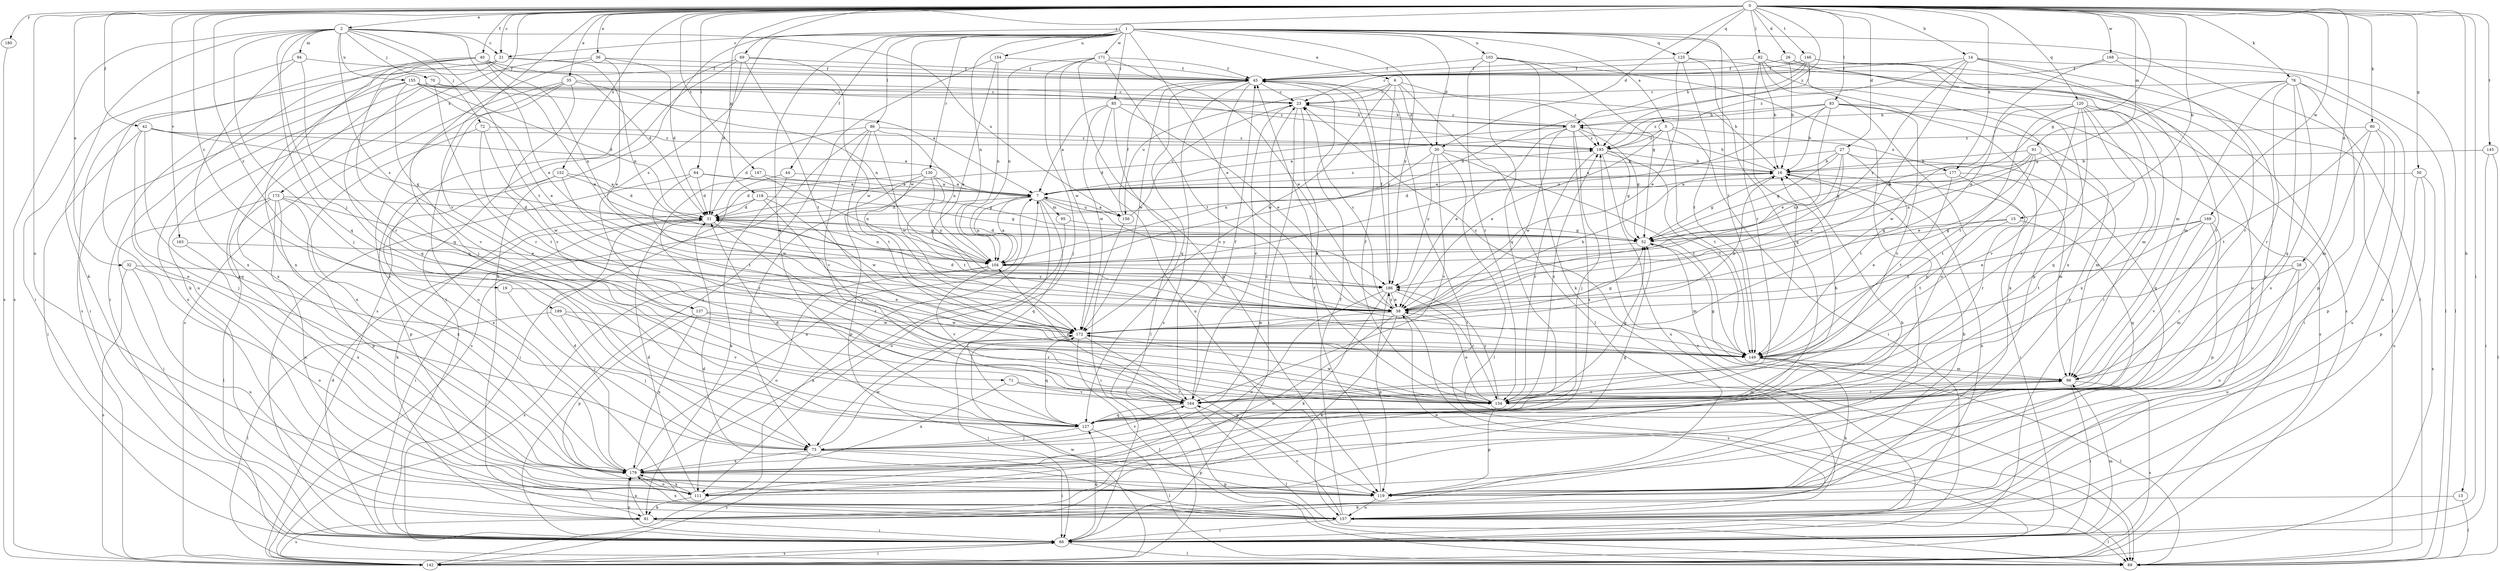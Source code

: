 strict digraph  {
0;
1;
2;
5;
6;
7;
13;
14;
15;
16;
19;
21;
23;
26;
27;
28;
30;
31;
32;
35;
36;
38;
40;
42;
44;
45;
50;
52;
59;
64;
66;
69;
70;
71;
72;
73;
76;
80;
81;
82;
83;
85;
86;
89;
91;
94;
95;
96;
103;
104;
111;
118;
119;
120;
125;
127;
130;
134;
137;
142;
145;
146;
147;
149;
152;
154;
155;
156;
157;
163;
164;
168;
169;
171;
172;
173;
177;
179;
180;
186;
189;
193;
0 -> 2  [label=a];
0 -> 13  [label=b];
0 -> 14  [label=b];
0 -> 15  [label=b];
0 -> 19  [label=c];
0 -> 21  [label=c];
0 -> 26  [label=d];
0 -> 27  [label=d];
0 -> 28  [label=d];
0 -> 30  [label=d];
0 -> 32  [label=e];
0 -> 35  [label=e];
0 -> 36  [label=e];
0 -> 40  [label=f];
0 -> 42  [label=f];
0 -> 50  [label=g];
0 -> 52  [label=g];
0 -> 64  [label=i];
0 -> 66  [label=i];
0 -> 69  [label=j];
0 -> 76  [label=k];
0 -> 80  [label=k];
0 -> 82  [label=l];
0 -> 83  [label=l];
0 -> 91  [label=m];
0 -> 111  [label=o];
0 -> 118  [label=p];
0 -> 120  [label=q];
0 -> 125  [label=q];
0 -> 145  [label=t];
0 -> 146  [label=t];
0 -> 147  [label=t];
0 -> 152  [label=u];
0 -> 163  [label=v];
0 -> 164  [label=v];
0 -> 168  [label=w];
0 -> 169  [label=w];
0 -> 173  [label=x];
0 -> 177  [label=x];
0 -> 180  [label=y];
0 -> 189  [label=z];
0 -> 193  [label=z];
1 -> 5  [label=a];
1 -> 6  [label=a];
1 -> 21  [label=c];
1 -> 30  [label=d];
1 -> 38  [label=e];
1 -> 44  [label=f];
1 -> 81  [label=k];
1 -> 85  [label=l];
1 -> 86  [label=l];
1 -> 89  [label=l];
1 -> 103  [label=n];
1 -> 104  [label=n];
1 -> 125  [label=q];
1 -> 127  [label=q];
1 -> 130  [label=r];
1 -> 134  [label=r];
1 -> 137  [label=s];
1 -> 149  [label=t];
1 -> 154  [label=u];
1 -> 171  [label=w];
1 -> 172  [label=w];
1 -> 186  [label=y];
2 -> 21  [label=c];
2 -> 38  [label=e];
2 -> 70  [label=j];
2 -> 71  [label=j];
2 -> 72  [label=j];
2 -> 73  [label=j];
2 -> 81  [label=k];
2 -> 94  [label=m];
2 -> 127  [label=q];
2 -> 137  [label=s];
2 -> 142  [label=s];
2 -> 149  [label=t];
2 -> 155  [label=u];
2 -> 156  [label=u];
5 -> 7  [label=a];
5 -> 38  [label=e];
5 -> 66  [label=i];
5 -> 149  [label=t];
5 -> 177  [label=x];
5 -> 193  [label=z];
6 -> 23  [label=c];
6 -> 30  [label=d];
6 -> 89  [label=l];
6 -> 156  [label=u];
6 -> 172  [label=w];
6 -> 186  [label=y];
6 -> 193  [label=z];
7 -> 31  [label=d];
7 -> 95  [label=m];
7 -> 104  [label=n];
7 -> 111  [label=o];
7 -> 127  [label=q];
7 -> 156  [label=u];
7 -> 186  [label=y];
7 -> 193  [label=z];
13 -> 81  [label=k];
13 -> 89  [label=l];
14 -> 38  [label=e];
14 -> 45  [label=f];
14 -> 89  [label=l];
14 -> 119  [label=p];
14 -> 134  [label=r];
14 -> 186  [label=y];
14 -> 193  [label=z];
15 -> 38  [label=e];
15 -> 52  [label=g];
15 -> 127  [label=q];
15 -> 149  [label=t];
16 -> 7  [label=a];
16 -> 31  [label=d];
16 -> 52  [label=g];
16 -> 59  [label=h];
16 -> 66  [label=i];
16 -> 157  [label=u];
19 -> 38  [label=e];
19 -> 73  [label=j];
21 -> 45  [label=f];
21 -> 66  [label=i];
21 -> 104  [label=n];
21 -> 119  [label=p];
21 -> 142  [label=s];
23 -> 59  [label=h];
23 -> 66  [label=i];
23 -> 134  [label=r];
23 -> 164  [label=v];
26 -> 16  [label=b];
26 -> 45  [label=f];
26 -> 157  [label=u];
26 -> 179  [label=x];
27 -> 7  [label=a];
27 -> 16  [label=b];
27 -> 38  [label=e];
27 -> 52  [label=g];
27 -> 104  [label=n];
27 -> 127  [label=q];
27 -> 149  [label=t];
28 -> 96  [label=m];
28 -> 111  [label=o];
28 -> 157  [label=u];
28 -> 186  [label=y];
30 -> 16  [label=b];
30 -> 89  [label=l];
30 -> 104  [label=n];
30 -> 149  [label=t];
30 -> 164  [label=v];
30 -> 186  [label=y];
31 -> 52  [label=g];
31 -> 66  [label=i];
31 -> 104  [label=n];
31 -> 134  [label=r];
32 -> 111  [label=o];
32 -> 142  [label=s];
32 -> 157  [label=u];
32 -> 186  [label=y];
35 -> 23  [label=c];
35 -> 104  [label=n];
35 -> 142  [label=s];
35 -> 157  [label=u];
35 -> 164  [label=v];
35 -> 179  [label=x];
36 -> 31  [label=d];
36 -> 38  [label=e];
36 -> 45  [label=f];
36 -> 73  [label=j];
36 -> 81  [label=k];
38 -> 16  [label=b];
38 -> 23  [label=c];
38 -> 31  [label=d];
38 -> 81  [label=k];
38 -> 111  [label=o];
38 -> 142  [label=s];
38 -> 172  [label=w];
38 -> 186  [label=y];
40 -> 31  [label=d];
40 -> 38  [label=e];
40 -> 45  [label=f];
40 -> 104  [label=n];
40 -> 111  [label=o];
40 -> 127  [label=q];
40 -> 157  [label=u];
40 -> 179  [label=x];
42 -> 7  [label=a];
42 -> 52  [label=g];
42 -> 66  [label=i];
42 -> 73  [label=j];
42 -> 127  [label=q];
42 -> 193  [label=z];
44 -> 7  [label=a];
44 -> 66  [label=i];
44 -> 81  [label=k];
45 -> 23  [label=c];
45 -> 89  [label=l];
45 -> 127  [label=q];
45 -> 142  [label=s];
45 -> 164  [label=v];
45 -> 172  [label=w];
50 -> 7  [label=a];
50 -> 119  [label=p];
50 -> 142  [label=s];
50 -> 157  [label=u];
52 -> 31  [label=d];
52 -> 96  [label=m];
52 -> 104  [label=n];
59 -> 23  [label=c];
59 -> 31  [label=d];
59 -> 38  [label=e];
59 -> 52  [label=g];
59 -> 73  [label=j];
59 -> 172  [label=w];
59 -> 179  [label=x];
59 -> 193  [label=z];
64 -> 7  [label=a];
64 -> 31  [label=d];
64 -> 52  [label=g];
64 -> 66  [label=i];
64 -> 172  [label=w];
66 -> 31  [label=d];
66 -> 89  [label=l];
66 -> 96  [label=m];
66 -> 127  [label=q];
66 -> 142  [label=s];
66 -> 179  [label=x];
66 -> 193  [label=z];
69 -> 31  [label=d];
69 -> 45  [label=f];
69 -> 66  [label=i];
69 -> 142  [label=s];
69 -> 149  [label=t];
69 -> 172  [label=w];
70 -> 16  [label=b];
70 -> 23  [label=c];
70 -> 127  [label=q];
70 -> 134  [label=r];
70 -> 157  [label=u];
71 -> 134  [label=r];
71 -> 164  [label=v];
71 -> 179  [label=x];
72 -> 149  [label=t];
72 -> 172  [label=w];
72 -> 179  [label=x];
72 -> 193  [label=z];
73 -> 23  [label=c];
73 -> 66  [label=i];
73 -> 119  [label=p];
73 -> 142  [label=s];
73 -> 164  [label=v];
73 -> 172  [label=w];
73 -> 179  [label=x];
76 -> 23  [label=c];
76 -> 52  [label=g];
76 -> 96  [label=m];
76 -> 111  [label=o];
76 -> 119  [label=p];
76 -> 127  [label=q];
76 -> 134  [label=r];
76 -> 157  [label=u];
80 -> 96  [label=m];
80 -> 119  [label=p];
80 -> 149  [label=t];
80 -> 157  [label=u];
80 -> 193  [label=z];
81 -> 66  [label=i];
81 -> 142  [label=s];
81 -> 179  [label=x];
82 -> 16  [label=b];
82 -> 45  [label=f];
82 -> 66  [label=i];
82 -> 81  [label=k];
82 -> 111  [label=o];
82 -> 119  [label=p];
82 -> 149  [label=t];
83 -> 16  [label=b];
83 -> 38  [label=e];
83 -> 59  [label=h];
83 -> 104  [label=n];
83 -> 119  [label=p];
83 -> 142  [label=s];
83 -> 164  [label=v];
83 -> 193  [label=z];
85 -> 7  [label=a];
85 -> 38  [label=e];
85 -> 59  [label=h];
85 -> 89  [label=l];
85 -> 157  [label=u];
85 -> 172  [label=w];
86 -> 31  [label=d];
86 -> 104  [label=n];
86 -> 142  [label=s];
86 -> 149  [label=t];
86 -> 164  [label=v];
86 -> 172  [label=w];
86 -> 193  [label=z];
91 -> 16  [label=b];
91 -> 38  [label=e];
91 -> 52  [label=g];
91 -> 96  [label=m];
91 -> 104  [label=n];
91 -> 149  [label=t];
94 -> 45  [label=f];
94 -> 66  [label=i];
94 -> 134  [label=r];
94 -> 179  [label=x];
95 -> 52  [label=g];
95 -> 179  [label=x];
96 -> 52  [label=g];
96 -> 66  [label=i];
96 -> 134  [label=r];
96 -> 142  [label=s];
96 -> 164  [label=v];
103 -> 45  [label=f];
103 -> 52  [label=g];
103 -> 81  [label=k];
103 -> 119  [label=p];
103 -> 127  [label=q];
103 -> 134  [label=r];
104 -> 7  [label=a];
104 -> 111  [label=o];
104 -> 142  [label=s];
104 -> 164  [label=v];
104 -> 186  [label=y];
111 -> 31  [label=d];
111 -> 81  [label=k];
111 -> 179  [label=x];
118 -> 31  [label=d];
118 -> 52  [label=g];
118 -> 81  [label=k];
118 -> 134  [label=r];
118 -> 172  [label=w];
119 -> 16  [label=b];
119 -> 45  [label=f];
119 -> 157  [label=u];
120 -> 59  [label=h];
120 -> 66  [label=i];
120 -> 96  [label=m];
120 -> 127  [label=q];
120 -> 134  [label=r];
120 -> 149  [label=t];
120 -> 164  [label=v];
120 -> 172  [label=w];
120 -> 179  [label=x];
125 -> 38  [label=e];
125 -> 45  [label=f];
125 -> 89  [label=l];
125 -> 127  [label=q];
125 -> 149  [label=t];
127 -> 31  [label=d];
127 -> 73  [label=j];
127 -> 89  [label=l];
130 -> 7  [label=a];
130 -> 31  [label=d];
130 -> 73  [label=j];
130 -> 119  [label=p];
130 -> 149  [label=t];
130 -> 186  [label=y];
134 -> 16  [label=b];
134 -> 38  [label=e];
134 -> 45  [label=f];
134 -> 52  [label=g];
134 -> 119  [label=p];
134 -> 172  [label=w];
134 -> 186  [label=y];
134 -> 193  [label=z];
137 -> 119  [label=p];
137 -> 134  [label=r];
137 -> 172  [label=w];
137 -> 179  [label=x];
142 -> 7  [label=a];
142 -> 66  [label=i];
142 -> 172  [label=w];
145 -> 16  [label=b];
145 -> 66  [label=i];
145 -> 89  [label=l];
146 -> 23  [label=c];
146 -> 45  [label=f];
146 -> 59  [label=h];
146 -> 96  [label=m];
146 -> 104  [label=n];
146 -> 142  [label=s];
147 -> 7  [label=a];
147 -> 104  [label=n];
147 -> 134  [label=r];
149 -> 23  [label=c];
149 -> 81  [label=k];
149 -> 89  [label=l];
149 -> 96  [label=m];
152 -> 7  [label=a];
152 -> 31  [label=d];
152 -> 119  [label=p];
152 -> 149  [label=t];
152 -> 179  [label=x];
154 -> 38  [label=e];
154 -> 45  [label=f];
154 -> 66  [label=i];
154 -> 104  [label=n];
155 -> 7  [label=a];
155 -> 23  [label=c];
155 -> 31  [label=d];
155 -> 38  [label=e];
155 -> 66  [label=i];
155 -> 164  [label=v];
155 -> 179  [label=x];
155 -> 193  [label=z];
156 -> 7  [label=a];
156 -> 23  [label=c];
156 -> 45  [label=f];
156 -> 66  [label=i];
157 -> 31  [label=d];
157 -> 38  [label=e];
157 -> 45  [label=f];
157 -> 66  [label=i];
157 -> 89  [label=l];
157 -> 164  [label=v];
157 -> 179  [label=x];
163 -> 104  [label=n];
163 -> 179  [label=x];
164 -> 45  [label=f];
164 -> 89  [label=l];
164 -> 96  [label=m];
164 -> 104  [label=n];
164 -> 127  [label=q];
168 -> 38  [label=e];
168 -> 45  [label=f];
168 -> 89  [label=l];
168 -> 134  [label=r];
169 -> 38  [label=e];
169 -> 52  [label=g];
169 -> 119  [label=p];
169 -> 134  [label=r];
169 -> 149  [label=t];
169 -> 164  [label=v];
171 -> 38  [label=e];
171 -> 45  [label=f];
171 -> 73  [label=j];
171 -> 104  [label=n];
171 -> 119  [label=p];
171 -> 149  [label=t];
171 -> 172  [label=w];
172 -> 16  [label=b];
172 -> 52  [label=g];
172 -> 66  [label=i];
172 -> 89  [label=l];
172 -> 119  [label=p];
172 -> 127  [label=q];
172 -> 149  [label=t];
173 -> 31  [label=d];
173 -> 38  [label=e];
173 -> 66  [label=i];
173 -> 89  [label=l];
173 -> 119  [label=p];
173 -> 157  [label=u];
173 -> 179  [label=x];
177 -> 7  [label=a];
177 -> 96  [label=m];
177 -> 134  [label=r];
177 -> 149  [label=t];
179 -> 7  [label=a];
179 -> 16  [label=b];
179 -> 31  [label=d];
179 -> 52  [label=g];
179 -> 111  [label=o];
179 -> 119  [label=p];
180 -> 142  [label=s];
186 -> 38  [label=e];
186 -> 45  [label=f];
186 -> 81  [label=k];
186 -> 111  [label=o];
186 -> 119  [label=p];
186 -> 134  [label=r];
189 -> 73  [label=j];
189 -> 89  [label=l];
189 -> 164  [label=v];
189 -> 172  [label=w];
193 -> 16  [label=b];
193 -> 52  [label=g];
193 -> 134  [label=r];
193 -> 149  [label=t];
193 -> 157  [label=u];
}
